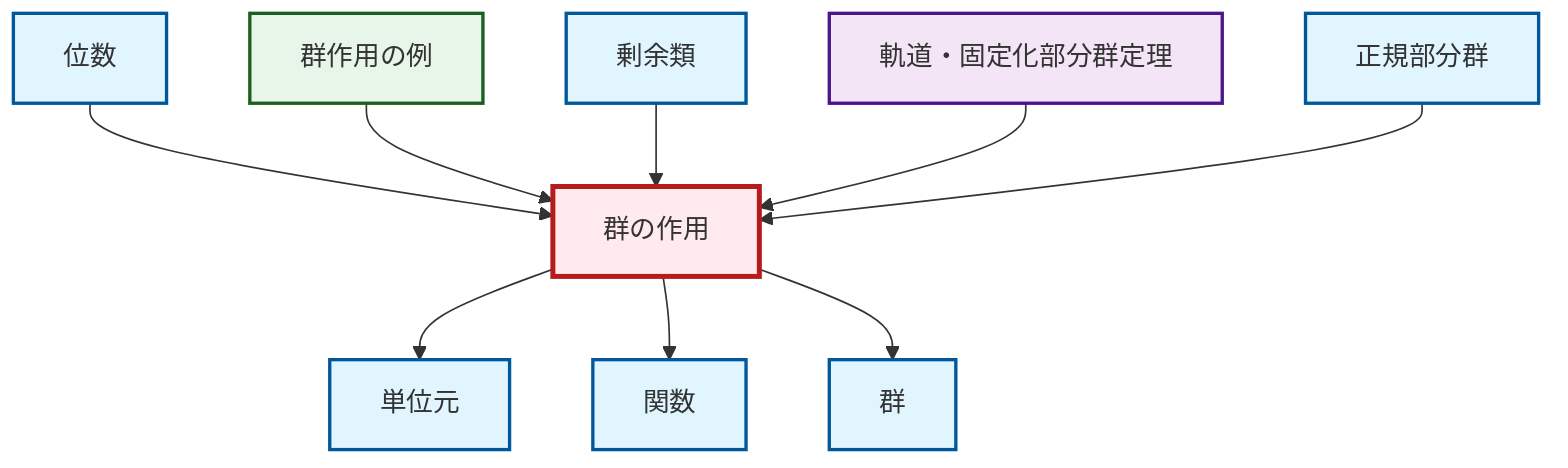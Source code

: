 graph TD
    classDef definition fill:#e1f5fe,stroke:#01579b,stroke-width:2px
    classDef theorem fill:#f3e5f5,stroke:#4a148c,stroke-width:2px
    classDef axiom fill:#fff3e0,stroke:#e65100,stroke-width:2px
    classDef example fill:#e8f5e9,stroke:#1b5e20,stroke-width:2px
    classDef current fill:#ffebee,stroke:#b71c1c,stroke-width:3px
    thm-orbit-stabilizer["軌道・固定化部分群定理"]:::theorem
    def-coset["剰余類"]:::definition
    def-identity-element["単位元"]:::definition
    def-group["群"]:::definition
    def-function["関数"]:::definition
    def-group-action["群の作用"]:::definition
    def-normal-subgroup["正規部分群"]:::definition
    def-order["位数"]:::definition
    ex-group-action-examples["群作用の例"]:::example
    def-order --> def-group-action
    ex-group-action-examples --> def-group-action
    def-group-action --> def-identity-element
    def-coset --> def-group-action
    def-group-action --> def-function
    thm-orbit-stabilizer --> def-group-action
    def-group-action --> def-group
    def-normal-subgroup --> def-group-action
    class def-group-action current